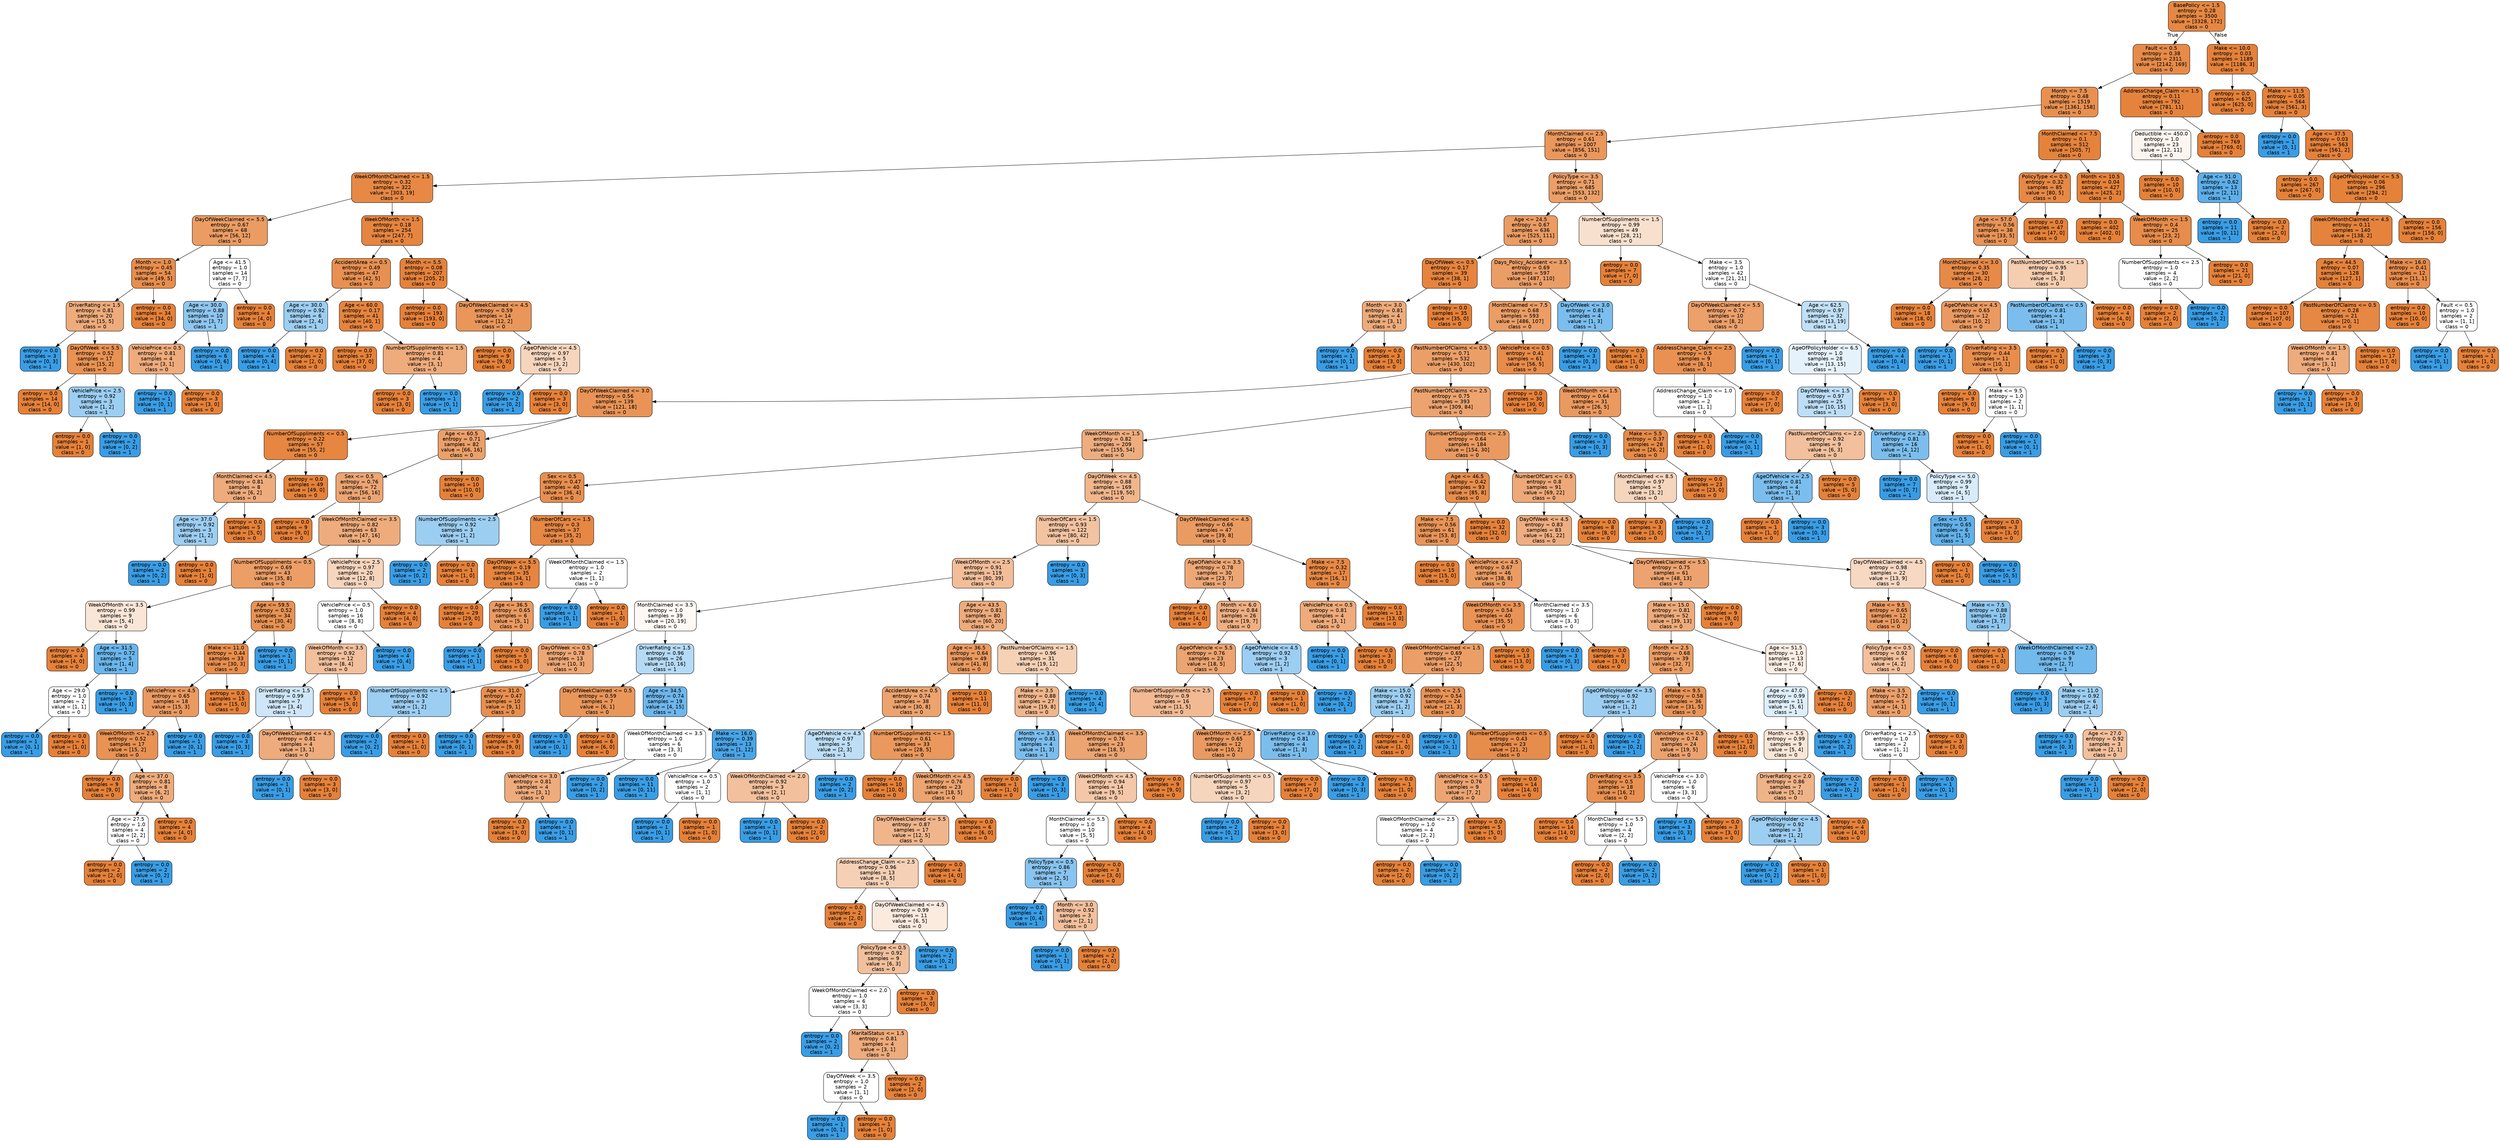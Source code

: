 digraph Tree {
node [shape=box, style="filled, rounded", color="black", fontname=helvetica] ;
edge [fontname=helvetica] ;
0 [label="BasePolicy <= 1.5\nentropy = 0.28\nsamples = 3500\nvalue = [3328, 172]\nclass = 0", fillcolor="#e68843"] ;
1 [label="Fault <= 0.5\nentropy = 0.38\nsamples = 2311\nvalue = [2142, 169]\nclass = 0", fillcolor="#e78b49"] ;
0 -> 1 [labeldistance=2.5, labelangle=45, headlabel="True"] ;
2 [label="Month <= 7.5\nentropy = 0.48\nsamples = 1519\nvalue = [1361, 158]\nclass = 0", fillcolor="#e89050"] ;
1 -> 2 ;
3 [label="MonthClaimed <= 2.5\nentropy = 0.61\nsamples = 1007\nvalue = [856, 151]\nclass = 0", fillcolor="#ea975c"] ;
2 -> 3 ;
4 [label="WeekOfMonthClaimed <= 1.5\nentropy = 0.32\nsamples = 322\nvalue = [303, 19]\nclass = 0", fillcolor="#e78945"] ;
3 -> 4 ;
5 [label="DayOfWeekClaimed <= 5.5\nentropy = 0.67\nsamples = 68\nvalue = [56, 12]\nclass = 0", fillcolor="#eb9c63"] ;
4 -> 5 ;
6 [label="Month <= 1.0\nentropy = 0.45\nsamples = 54\nvalue = [49, 5]\nclass = 0", fillcolor="#e88e4d"] ;
5 -> 6 ;
7 [label="DriverRating <= 1.5\nentropy = 0.81\nsamples = 20\nvalue = [15, 5]\nclass = 0", fillcolor="#eeab7b"] ;
6 -> 7 ;
8 [label="entropy = 0.0\nsamples = 3\nvalue = [0, 3]\nclass = 1", fillcolor="#399de5"] ;
7 -> 8 ;
9 [label="DayOfWeek <= 5.5\nentropy = 0.52\nsamples = 17\nvalue = [15, 2]\nclass = 0", fillcolor="#e89253"] ;
7 -> 9 ;
10 [label="entropy = 0.0\nsamples = 14\nvalue = [14, 0]\nclass = 0", fillcolor="#e58139"] ;
9 -> 10 ;
11 [label="VehiclePrice <= 2.5\nentropy = 0.92\nsamples = 3\nvalue = [1, 2]\nclass = 1", fillcolor="#9ccef2"] ;
9 -> 11 ;
12 [label="entropy = 0.0\nsamples = 1\nvalue = [1, 0]\nclass = 0", fillcolor="#e58139"] ;
11 -> 12 ;
13 [label="entropy = 0.0\nsamples = 2\nvalue = [0, 2]\nclass = 1", fillcolor="#399de5"] ;
11 -> 13 ;
14 [label="entropy = 0.0\nsamples = 34\nvalue = [34, 0]\nclass = 0", fillcolor="#e58139"] ;
6 -> 14 ;
15 [label="Age <= 41.5\nentropy = 1.0\nsamples = 14\nvalue = [7, 7]\nclass = 0", fillcolor="#ffffff"] ;
5 -> 15 ;
16 [label="Age <= 30.0\nentropy = 0.88\nsamples = 10\nvalue = [3, 7]\nclass = 1", fillcolor="#8ec7f0"] ;
15 -> 16 ;
17 [label="VehiclePrice <= 0.5\nentropy = 0.81\nsamples = 4\nvalue = [3, 1]\nclass = 0", fillcolor="#eeab7b"] ;
16 -> 17 ;
18 [label="entropy = 0.0\nsamples = 1\nvalue = [0, 1]\nclass = 1", fillcolor="#399de5"] ;
17 -> 18 ;
19 [label="entropy = 0.0\nsamples = 3\nvalue = [3, 0]\nclass = 0", fillcolor="#e58139"] ;
17 -> 19 ;
20 [label="entropy = 0.0\nsamples = 6\nvalue = [0, 6]\nclass = 1", fillcolor="#399de5"] ;
16 -> 20 ;
21 [label="entropy = 0.0\nsamples = 4\nvalue = [4, 0]\nclass = 0", fillcolor="#e58139"] ;
15 -> 21 ;
22 [label="WeekOfMonth <= 1.5\nentropy = 0.18\nsamples = 254\nvalue = [247, 7]\nclass = 0", fillcolor="#e6853f"] ;
4 -> 22 ;
23 [label="AccidentArea <= 0.5\nentropy = 0.49\nsamples = 47\nvalue = [42, 5]\nclass = 0", fillcolor="#e89051"] ;
22 -> 23 ;
24 [label="Age <= 30.0\nentropy = 0.92\nsamples = 6\nvalue = [2, 4]\nclass = 1", fillcolor="#9ccef2"] ;
23 -> 24 ;
25 [label="entropy = 0.0\nsamples = 4\nvalue = [0, 4]\nclass = 1", fillcolor="#399de5"] ;
24 -> 25 ;
26 [label="entropy = 0.0\nsamples = 2\nvalue = [2, 0]\nclass = 0", fillcolor="#e58139"] ;
24 -> 26 ;
27 [label="Age <= 60.0\nentropy = 0.17\nsamples = 41\nvalue = [40, 1]\nclass = 0", fillcolor="#e6843e"] ;
23 -> 27 ;
28 [label="entropy = 0.0\nsamples = 37\nvalue = [37, 0]\nclass = 0", fillcolor="#e58139"] ;
27 -> 28 ;
29 [label="NumberOfSuppliments <= 1.5\nentropy = 0.81\nsamples = 4\nvalue = [3, 1]\nclass = 0", fillcolor="#eeab7b"] ;
27 -> 29 ;
30 [label="entropy = 0.0\nsamples = 3\nvalue = [3, 0]\nclass = 0", fillcolor="#e58139"] ;
29 -> 30 ;
31 [label="entropy = 0.0\nsamples = 1\nvalue = [0, 1]\nclass = 1", fillcolor="#399de5"] ;
29 -> 31 ;
32 [label="Month <= 5.5\nentropy = 0.08\nsamples = 207\nvalue = [205, 2]\nclass = 0", fillcolor="#e5823b"] ;
22 -> 32 ;
33 [label="entropy = 0.0\nsamples = 193\nvalue = [193, 0]\nclass = 0", fillcolor="#e58139"] ;
32 -> 33 ;
34 [label="DayOfWeekClaimed <= 4.5\nentropy = 0.59\nsamples = 14\nvalue = [12, 2]\nclass = 0", fillcolor="#e9965a"] ;
32 -> 34 ;
35 [label="entropy = 0.0\nsamples = 9\nvalue = [9, 0]\nclass = 0", fillcolor="#e58139"] ;
34 -> 35 ;
36 [label="AgeOfVehicle <= 4.5\nentropy = 0.97\nsamples = 5\nvalue = [3, 2]\nclass = 0", fillcolor="#f6d5bd"] ;
34 -> 36 ;
37 [label="entropy = 0.0\nsamples = 2\nvalue = [0, 2]\nclass = 1", fillcolor="#399de5"] ;
36 -> 37 ;
38 [label="entropy = 0.0\nsamples = 3\nvalue = [3, 0]\nclass = 0", fillcolor="#e58139"] ;
36 -> 38 ;
39 [label="PolicyType <= 3.5\nentropy = 0.71\nsamples = 685\nvalue = [553, 132]\nclass = 0", fillcolor="#eb9f68"] ;
3 -> 39 ;
40 [label="Age <= 24.5\nentropy = 0.67\nsamples = 636\nvalue = [525, 111]\nclass = 0", fillcolor="#ea9c63"] ;
39 -> 40 ;
41 [label="DayOfWeek <= 0.5\nentropy = 0.17\nsamples = 39\nvalue = [38, 1]\nclass = 0", fillcolor="#e6843e"] ;
40 -> 41 ;
42 [label="Month <= 3.0\nentropy = 0.81\nsamples = 4\nvalue = [3, 1]\nclass = 0", fillcolor="#eeab7b"] ;
41 -> 42 ;
43 [label="entropy = 0.0\nsamples = 1\nvalue = [0, 1]\nclass = 1", fillcolor="#399de5"] ;
42 -> 43 ;
44 [label="entropy = 0.0\nsamples = 3\nvalue = [3, 0]\nclass = 0", fillcolor="#e58139"] ;
42 -> 44 ;
45 [label="entropy = 0.0\nsamples = 35\nvalue = [35, 0]\nclass = 0", fillcolor="#e58139"] ;
41 -> 45 ;
46 [label="Days_Policy_Accident <= 3.5\nentropy = 0.69\nsamples = 597\nvalue = [487, 110]\nclass = 0", fillcolor="#eb9d66"] ;
40 -> 46 ;
47 [label="MonthClaimed <= 7.5\nentropy = 0.68\nsamples = 593\nvalue = [486, 107]\nclass = 0", fillcolor="#eb9d65"] ;
46 -> 47 ;
48 [label="PastNumberOfClaims <= 0.5\nentropy = 0.71\nsamples = 532\nvalue = [430, 102]\nclass = 0", fillcolor="#eb9f68"] ;
47 -> 48 ;
49 [label="DayOfWeekClaimed <= 3.0\nentropy = 0.56\nsamples = 139\nvalue = [121, 18]\nclass = 0", fillcolor="#e99456"] ;
48 -> 49 ;
50 [label="NumberOfSuppliments <= 0.5\nentropy = 0.22\nsamples = 57\nvalue = [55, 2]\nclass = 0", fillcolor="#e68640"] ;
49 -> 50 ;
51 [label="MonthClaimed <= 4.5\nentropy = 0.81\nsamples = 8\nvalue = [6, 2]\nclass = 0", fillcolor="#eeab7b"] ;
50 -> 51 ;
52 [label="Age <= 37.0\nentropy = 0.92\nsamples = 3\nvalue = [1, 2]\nclass = 1", fillcolor="#9ccef2"] ;
51 -> 52 ;
53 [label="entropy = 0.0\nsamples = 2\nvalue = [0, 2]\nclass = 1", fillcolor="#399de5"] ;
52 -> 53 ;
54 [label="entropy = 0.0\nsamples = 1\nvalue = [1, 0]\nclass = 0", fillcolor="#e58139"] ;
52 -> 54 ;
55 [label="entropy = 0.0\nsamples = 5\nvalue = [5, 0]\nclass = 0", fillcolor="#e58139"] ;
51 -> 55 ;
56 [label="entropy = 0.0\nsamples = 49\nvalue = [49, 0]\nclass = 0", fillcolor="#e58139"] ;
50 -> 56 ;
57 [label="Age <= 60.5\nentropy = 0.71\nsamples = 82\nvalue = [66, 16]\nclass = 0", fillcolor="#eba069"] ;
49 -> 57 ;
58 [label="Sex <= 0.5\nentropy = 0.76\nsamples = 72\nvalue = [56, 16]\nclass = 0", fillcolor="#eca572"] ;
57 -> 58 ;
59 [label="entropy = 0.0\nsamples = 9\nvalue = [9, 0]\nclass = 0", fillcolor="#e58139"] ;
58 -> 59 ;
60 [label="WeekOfMonthClaimed <= 3.5\nentropy = 0.82\nsamples = 63\nvalue = [47, 16]\nclass = 0", fillcolor="#eeac7c"] ;
58 -> 60 ;
61 [label="NumberOfSuppliments <= 0.5\nentropy = 0.69\nsamples = 43\nvalue = [35, 8]\nclass = 0", fillcolor="#eb9e66"] ;
60 -> 61 ;
62 [label="WeekOfMonth <= 3.5\nentropy = 0.99\nsamples = 9\nvalue = [5, 4]\nclass = 0", fillcolor="#fae6d7"] ;
61 -> 62 ;
63 [label="entropy = 0.0\nsamples = 4\nvalue = [4, 0]\nclass = 0", fillcolor="#e58139"] ;
62 -> 63 ;
64 [label="Age <= 31.5\nentropy = 0.72\nsamples = 5\nvalue = [1, 4]\nclass = 1", fillcolor="#6ab6ec"] ;
62 -> 64 ;
65 [label="Age <= 29.0\nentropy = 1.0\nsamples = 2\nvalue = [1, 1]\nclass = 0", fillcolor="#ffffff"] ;
64 -> 65 ;
66 [label="entropy = 0.0\nsamples = 1\nvalue = [0, 1]\nclass = 1", fillcolor="#399de5"] ;
65 -> 66 ;
67 [label="entropy = 0.0\nsamples = 1\nvalue = [1, 0]\nclass = 0", fillcolor="#e58139"] ;
65 -> 67 ;
68 [label="entropy = 0.0\nsamples = 3\nvalue = [0, 3]\nclass = 1", fillcolor="#399de5"] ;
64 -> 68 ;
69 [label="Age <= 59.5\nentropy = 0.52\nsamples = 34\nvalue = [30, 4]\nclass = 0", fillcolor="#e89253"] ;
61 -> 69 ;
70 [label="Make <= 11.0\nentropy = 0.44\nsamples = 33\nvalue = [30, 3]\nclass = 0", fillcolor="#e88e4d"] ;
69 -> 70 ;
71 [label="VehiclePrice <= 4.5\nentropy = 0.65\nsamples = 18\nvalue = [15, 3]\nclass = 0", fillcolor="#ea9a61"] ;
70 -> 71 ;
72 [label="WeekOfMonth <= 2.5\nentropy = 0.52\nsamples = 17\nvalue = [15, 2]\nclass = 0", fillcolor="#e89253"] ;
71 -> 72 ;
73 [label="entropy = 0.0\nsamples = 9\nvalue = [9, 0]\nclass = 0", fillcolor="#e58139"] ;
72 -> 73 ;
74 [label="Age <= 37.0\nentropy = 0.81\nsamples = 8\nvalue = [6, 2]\nclass = 0", fillcolor="#eeab7b"] ;
72 -> 74 ;
75 [label="Age <= 27.5\nentropy = 1.0\nsamples = 4\nvalue = [2, 2]\nclass = 0", fillcolor="#ffffff"] ;
74 -> 75 ;
76 [label="entropy = 0.0\nsamples = 2\nvalue = [2, 0]\nclass = 0", fillcolor="#e58139"] ;
75 -> 76 ;
77 [label="entropy = 0.0\nsamples = 2\nvalue = [0, 2]\nclass = 1", fillcolor="#399de5"] ;
75 -> 77 ;
78 [label="entropy = 0.0\nsamples = 4\nvalue = [4, 0]\nclass = 0", fillcolor="#e58139"] ;
74 -> 78 ;
79 [label="entropy = 0.0\nsamples = 1\nvalue = [0, 1]\nclass = 1", fillcolor="#399de5"] ;
71 -> 79 ;
80 [label="entropy = 0.0\nsamples = 15\nvalue = [15, 0]\nclass = 0", fillcolor="#e58139"] ;
70 -> 80 ;
81 [label="entropy = 0.0\nsamples = 1\nvalue = [0, 1]\nclass = 1", fillcolor="#399de5"] ;
69 -> 81 ;
82 [label="VehiclePrice <= 2.5\nentropy = 0.97\nsamples = 20\nvalue = [12, 8]\nclass = 0", fillcolor="#f6d5bd"] ;
60 -> 82 ;
83 [label="VehiclePrice <= 0.5\nentropy = 1.0\nsamples = 16\nvalue = [8, 8]\nclass = 0", fillcolor="#ffffff"] ;
82 -> 83 ;
84 [label="WeekOfMonth <= 3.5\nentropy = 0.92\nsamples = 12\nvalue = [8, 4]\nclass = 0", fillcolor="#f2c09c"] ;
83 -> 84 ;
85 [label="DriverRating <= 1.5\nentropy = 0.99\nsamples = 7\nvalue = [3, 4]\nclass = 1", fillcolor="#cee6f8"] ;
84 -> 85 ;
86 [label="entropy = 0.0\nsamples = 3\nvalue = [0, 3]\nclass = 1", fillcolor="#399de5"] ;
85 -> 86 ;
87 [label="DayOfWeekClaimed <= 4.5\nentropy = 0.81\nsamples = 4\nvalue = [3, 1]\nclass = 0", fillcolor="#eeab7b"] ;
85 -> 87 ;
88 [label="entropy = 0.0\nsamples = 1\nvalue = [0, 1]\nclass = 1", fillcolor="#399de5"] ;
87 -> 88 ;
89 [label="entropy = 0.0\nsamples = 3\nvalue = [3, 0]\nclass = 0", fillcolor="#e58139"] ;
87 -> 89 ;
90 [label="entropy = 0.0\nsamples = 5\nvalue = [5, 0]\nclass = 0", fillcolor="#e58139"] ;
84 -> 90 ;
91 [label="entropy = 0.0\nsamples = 4\nvalue = [0, 4]\nclass = 1", fillcolor="#399de5"] ;
83 -> 91 ;
92 [label="entropy = 0.0\nsamples = 4\nvalue = [4, 0]\nclass = 0", fillcolor="#e58139"] ;
82 -> 92 ;
93 [label="entropy = 0.0\nsamples = 10\nvalue = [10, 0]\nclass = 0", fillcolor="#e58139"] ;
57 -> 93 ;
94 [label="PastNumberOfClaims <= 2.5\nentropy = 0.75\nsamples = 393\nvalue = [309, 84]\nclass = 0", fillcolor="#eca36f"] ;
48 -> 94 ;
95 [label="WeekOfMonth <= 1.5\nentropy = 0.82\nsamples = 209\nvalue = [155, 54]\nclass = 0", fillcolor="#eead7e"] ;
94 -> 95 ;
96 [label="Sex <= 0.5\nentropy = 0.47\nsamples = 40\nvalue = [36, 4]\nclass = 0", fillcolor="#e88f4f"] ;
95 -> 96 ;
97 [label="NumberOfSuppliments <= 2.5\nentropy = 0.92\nsamples = 3\nvalue = [1, 2]\nclass = 1", fillcolor="#9ccef2"] ;
96 -> 97 ;
98 [label="entropy = 0.0\nsamples = 2\nvalue = [0, 2]\nclass = 1", fillcolor="#399de5"] ;
97 -> 98 ;
99 [label="entropy = 0.0\nsamples = 1\nvalue = [1, 0]\nclass = 0", fillcolor="#e58139"] ;
97 -> 99 ;
100 [label="NumberOfCars <= 1.5\nentropy = 0.3\nsamples = 37\nvalue = [35, 2]\nclass = 0", fillcolor="#e68844"] ;
96 -> 100 ;
101 [label="DayOfWeek <= 5.5\nentropy = 0.19\nsamples = 35\nvalue = [34, 1]\nclass = 0", fillcolor="#e6853f"] ;
100 -> 101 ;
102 [label="entropy = 0.0\nsamples = 29\nvalue = [29, 0]\nclass = 0", fillcolor="#e58139"] ;
101 -> 102 ;
103 [label="Age <= 36.5\nentropy = 0.65\nsamples = 6\nvalue = [5, 1]\nclass = 0", fillcolor="#ea9a61"] ;
101 -> 103 ;
104 [label="entropy = 0.0\nsamples = 1\nvalue = [0, 1]\nclass = 1", fillcolor="#399de5"] ;
103 -> 104 ;
105 [label="entropy = 0.0\nsamples = 5\nvalue = [5, 0]\nclass = 0", fillcolor="#e58139"] ;
103 -> 105 ;
106 [label="WeekOfMonthClaimed <= 1.5\nentropy = 1.0\nsamples = 2\nvalue = [1, 1]\nclass = 0", fillcolor="#ffffff"] ;
100 -> 106 ;
107 [label="entropy = 0.0\nsamples = 1\nvalue = [0, 1]\nclass = 1", fillcolor="#399de5"] ;
106 -> 107 ;
108 [label="entropy = 0.0\nsamples = 1\nvalue = [1, 0]\nclass = 0", fillcolor="#e58139"] ;
106 -> 108 ;
109 [label="DayOfWeek <= 4.5\nentropy = 0.88\nsamples = 169\nvalue = [119, 50]\nclass = 0", fillcolor="#f0b68c"] ;
95 -> 109 ;
110 [label="NumberOfCars <= 1.5\nentropy = 0.93\nsamples = 122\nvalue = [80, 42]\nclass = 0", fillcolor="#f3c3a1"] ;
109 -> 110 ;
111 [label="WeekOfMonth <= 2.5\nentropy = 0.91\nsamples = 119\nvalue = [80, 39]\nclass = 0", fillcolor="#f2be9a"] ;
110 -> 111 ;
112 [label="MonthClaimed <= 3.5\nentropy = 1.0\nsamples = 39\nvalue = [20, 19]\nclass = 0", fillcolor="#fef9f5"] ;
111 -> 112 ;
113 [label="DayOfWeek <= 0.5\nentropy = 0.78\nsamples = 13\nvalue = [10, 3]\nclass = 0", fillcolor="#eda774"] ;
112 -> 113 ;
114 [label="NumberOfSuppliments <= 1.5\nentropy = 0.92\nsamples = 3\nvalue = [1, 2]\nclass = 1", fillcolor="#9ccef2"] ;
113 -> 114 ;
115 [label="entropy = 0.0\nsamples = 2\nvalue = [0, 2]\nclass = 1", fillcolor="#399de5"] ;
114 -> 115 ;
116 [label="entropy = 0.0\nsamples = 1\nvalue = [1, 0]\nclass = 0", fillcolor="#e58139"] ;
114 -> 116 ;
117 [label="Age <= 31.0\nentropy = 0.47\nsamples = 10\nvalue = [9, 1]\nclass = 0", fillcolor="#e88f4f"] ;
113 -> 117 ;
118 [label="entropy = 0.0\nsamples = 1\nvalue = [0, 1]\nclass = 1", fillcolor="#399de5"] ;
117 -> 118 ;
119 [label="entropy = 0.0\nsamples = 9\nvalue = [9, 0]\nclass = 0", fillcolor="#e58139"] ;
117 -> 119 ;
120 [label="DriverRating <= 1.5\nentropy = 0.96\nsamples = 26\nvalue = [10, 16]\nclass = 1", fillcolor="#b5daf5"] ;
112 -> 120 ;
121 [label="DayOfWeekClaimed <= 0.5\nentropy = 0.59\nsamples = 7\nvalue = [6, 1]\nclass = 0", fillcolor="#e9965a"] ;
120 -> 121 ;
122 [label="entropy = 0.0\nsamples = 1\nvalue = [0, 1]\nclass = 1", fillcolor="#399de5"] ;
121 -> 122 ;
123 [label="entropy = 0.0\nsamples = 6\nvalue = [6, 0]\nclass = 0", fillcolor="#e58139"] ;
121 -> 123 ;
124 [label="Age <= 34.5\nentropy = 0.74\nsamples = 19\nvalue = [4, 15]\nclass = 1", fillcolor="#6eb7ec"] ;
120 -> 124 ;
125 [label="WeekOfMonthClaimed <= 3.5\nentropy = 1.0\nsamples = 6\nvalue = [3, 3]\nclass = 0", fillcolor="#ffffff"] ;
124 -> 125 ;
126 [label="VehiclePrice <= 3.0\nentropy = 0.81\nsamples = 4\nvalue = [3, 1]\nclass = 0", fillcolor="#eeab7b"] ;
125 -> 126 ;
127 [label="entropy = 0.0\nsamples = 3\nvalue = [3, 0]\nclass = 0", fillcolor="#e58139"] ;
126 -> 127 ;
128 [label="entropy = 0.0\nsamples = 1\nvalue = [0, 1]\nclass = 1", fillcolor="#399de5"] ;
126 -> 128 ;
129 [label="entropy = 0.0\nsamples = 2\nvalue = [0, 2]\nclass = 1", fillcolor="#399de5"] ;
125 -> 129 ;
130 [label="Make <= 16.0\nentropy = 0.39\nsamples = 13\nvalue = [1, 12]\nclass = 1", fillcolor="#49a5e7"] ;
124 -> 130 ;
131 [label="entropy = 0.0\nsamples = 11\nvalue = [0, 11]\nclass = 1", fillcolor="#399de5"] ;
130 -> 131 ;
132 [label="VehiclePrice <= 0.5\nentropy = 1.0\nsamples = 2\nvalue = [1, 1]\nclass = 0", fillcolor="#ffffff"] ;
130 -> 132 ;
133 [label="entropy = 0.0\nsamples = 1\nvalue = [0, 1]\nclass = 1", fillcolor="#399de5"] ;
132 -> 133 ;
134 [label="entropy = 0.0\nsamples = 1\nvalue = [1, 0]\nclass = 0", fillcolor="#e58139"] ;
132 -> 134 ;
135 [label="Age <= 43.5\nentropy = 0.81\nsamples = 80\nvalue = [60, 20]\nclass = 0", fillcolor="#eeab7b"] ;
111 -> 135 ;
136 [label="Age <= 36.5\nentropy = 0.64\nsamples = 49\nvalue = [41, 8]\nclass = 0", fillcolor="#ea9a60"] ;
135 -> 136 ;
137 [label="AccidentArea <= 0.5\nentropy = 0.74\nsamples = 38\nvalue = [30, 8]\nclass = 0", fillcolor="#eca36e"] ;
136 -> 137 ;
138 [label="AgeOfVehicle <= 4.5\nentropy = 0.97\nsamples = 5\nvalue = [2, 3]\nclass = 1", fillcolor="#bddef6"] ;
137 -> 138 ;
139 [label="WeekOfMonthClaimed <= 2.0\nentropy = 0.92\nsamples = 3\nvalue = [2, 1]\nclass = 0", fillcolor="#f2c09c"] ;
138 -> 139 ;
140 [label="entropy = 0.0\nsamples = 1\nvalue = [0, 1]\nclass = 1", fillcolor="#399de5"] ;
139 -> 140 ;
141 [label="entropy = 0.0\nsamples = 2\nvalue = [2, 0]\nclass = 0", fillcolor="#e58139"] ;
139 -> 141 ;
142 [label="entropy = 0.0\nsamples = 2\nvalue = [0, 2]\nclass = 1", fillcolor="#399de5"] ;
138 -> 142 ;
143 [label="NumberOfSuppliments <= 1.5\nentropy = 0.61\nsamples = 33\nvalue = [28, 5]\nclass = 0", fillcolor="#ea985c"] ;
137 -> 143 ;
144 [label="entropy = 0.0\nsamples = 10\nvalue = [10, 0]\nclass = 0", fillcolor="#e58139"] ;
143 -> 144 ;
145 [label="WeekOfMonth <= 4.5\nentropy = 0.76\nsamples = 23\nvalue = [18, 5]\nclass = 0", fillcolor="#eca470"] ;
143 -> 145 ;
146 [label="DayOfWeekClaimed <= 5.5\nentropy = 0.87\nsamples = 17\nvalue = [12, 5]\nclass = 0", fillcolor="#f0b58b"] ;
145 -> 146 ;
147 [label="AddressChange_Claim <= 2.5\nentropy = 0.96\nsamples = 13\nvalue = [8, 5]\nclass = 0", fillcolor="#f5d0b5"] ;
146 -> 147 ;
148 [label="entropy = 0.0\nsamples = 2\nvalue = [2, 0]\nclass = 0", fillcolor="#e58139"] ;
147 -> 148 ;
149 [label="DayOfWeekClaimed <= 4.5\nentropy = 0.99\nsamples = 11\nvalue = [6, 5]\nclass = 0", fillcolor="#fbeade"] ;
147 -> 149 ;
150 [label="PolicyType <= 0.5\nentropy = 0.92\nsamples = 9\nvalue = [6, 3]\nclass = 0", fillcolor="#f2c09c"] ;
149 -> 150 ;
151 [label="WeekOfMonthClaimed <= 2.0\nentropy = 1.0\nsamples = 6\nvalue = [3, 3]\nclass = 0", fillcolor="#ffffff"] ;
150 -> 151 ;
152 [label="entropy = 0.0\nsamples = 2\nvalue = [0, 2]\nclass = 1", fillcolor="#399de5"] ;
151 -> 152 ;
153 [label="MaritalStatus <= 1.5\nentropy = 0.81\nsamples = 4\nvalue = [3, 1]\nclass = 0", fillcolor="#eeab7b"] ;
151 -> 153 ;
154 [label="DayOfWeek <= 3.5\nentropy = 1.0\nsamples = 2\nvalue = [1, 1]\nclass = 0", fillcolor="#ffffff"] ;
153 -> 154 ;
155 [label="entropy = 0.0\nsamples = 1\nvalue = [0, 1]\nclass = 1", fillcolor="#399de5"] ;
154 -> 155 ;
156 [label="entropy = 0.0\nsamples = 1\nvalue = [1, 0]\nclass = 0", fillcolor="#e58139"] ;
154 -> 156 ;
157 [label="entropy = 0.0\nsamples = 2\nvalue = [2, 0]\nclass = 0", fillcolor="#e58139"] ;
153 -> 157 ;
158 [label="entropy = 0.0\nsamples = 3\nvalue = [3, 0]\nclass = 0", fillcolor="#e58139"] ;
150 -> 158 ;
159 [label="entropy = 0.0\nsamples = 2\nvalue = [0, 2]\nclass = 1", fillcolor="#399de5"] ;
149 -> 159 ;
160 [label="entropy = 0.0\nsamples = 4\nvalue = [4, 0]\nclass = 0", fillcolor="#e58139"] ;
146 -> 160 ;
161 [label="entropy = 0.0\nsamples = 6\nvalue = [6, 0]\nclass = 0", fillcolor="#e58139"] ;
145 -> 161 ;
162 [label="entropy = 0.0\nsamples = 11\nvalue = [11, 0]\nclass = 0", fillcolor="#e58139"] ;
136 -> 162 ;
163 [label="PastNumberOfClaims <= 1.5\nentropy = 0.96\nsamples = 31\nvalue = [19, 12]\nclass = 0", fillcolor="#f5d1b6"] ;
135 -> 163 ;
164 [label="Make <= 3.5\nentropy = 0.88\nsamples = 27\nvalue = [19, 8]\nclass = 0", fillcolor="#f0b68c"] ;
163 -> 164 ;
165 [label="Month <= 3.5\nentropy = 0.81\nsamples = 4\nvalue = [1, 3]\nclass = 1", fillcolor="#7bbeee"] ;
164 -> 165 ;
166 [label="entropy = 0.0\nsamples = 1\nvalue = [1, 0]\nclass = 0", fillcolor="#e58139"] ;
165 -> 166 ;
167 [label="entropy = 0.0\nsamples = 3\nvalue = [0, 3]\nclass = 1", fillcolor="#399de5"] ;
165 -> 167 ;
168 [label="WeekOfMonthClaimed <= 3.5\nentropy = 0.76\nsamples = 23\nvalue = [18, 5]\nclass = 0", fillcolor="#eca470"] ;
164 -> 168 ;
169 [label="WeekOfMonth <= 4.5\nentropy = 0.94\nsamples = 14\nvalue = [9, 5]\nclass = 0", fillcolor="#f3c7a7"] ;
168 -> 169 ;
170 [label="MonthClaimed <= 5.5\nentropy = 1.0\nsamples = 10\nvalue = [5, 5]\nclass = 0", fillcolor="#ffffff"] ;
169 -> 170 ;
171 [label="PolicyType <= 0.5\nentropy = 0.86\nsamples = 7\nvalue = [2, 5]\nclass = 1", fillcolor="#88c4ef"] ;
170 -> 171 ;
172 [label="entropy = 0.0\nsamples = 4\nvalue = [0, 4]\nclass = 1", fillcolor="#399de5"] ;
171 -> 172 ;
173 [label="Month <= 3.0\nentropy = 0.92\nsamples = 3\nvalue = [2, 1]\nclass = 0", fillcolor="#f2c09c"] ;
171 -> 173 ;
174 [label="entropy = 0.0\nsamples = 1\nvalue = [0, 1]\nclass = 1", fillcolor="#399de5"] ;
173 -> 174 ;
175 [label="entropy = 0.0\nsamples = 2\nvalue = [2, 0]\nclass = 0", fillcolor="#e58139"] ;
173 -> 175 ;
176 [label="entropy = 0.0\nsamples = 3\nvalue = [3, 0]\nclass = 0", fillcolor="#e58139"] ;
170 -> 176 ;
177 [label="entropy = 0.0\nsamples = 4\nvalue = [4, 0]\nclass = 0", fillcolor="#e58139"] ;
169 -> 177 ;
178 [label="entropy = 0.0\nsamples = 9\nvalue = [9, 0]\nclass = 0", fillcolor="#e58139"] ;
168 -> 178 ;
179 [label="entropy = 0.0\nsamples = 4\nvalue = [0, 4]\nclass = 1", fillcolor="#399de5"] ;
163 -> 179 ;
180 [label="entropy = 0.0\nsamples = 3\nvalue = [0, 3]\nclass = 1", fillcolor="#399de5"] ;
110 -> 180 ;
181 [label="DayOfWeekClaimed <= 4.5\nentropy = 0.66\nsamples = 47\nvalue = [39, 8]\nclass = 0", fillcolor="#ea9b62"] ;
109 -> 181 ;
182 [label="AgeOfVehicle <= 3.5\nentropy = 0.78\nsamples = 30\nvalue = [23, 7]\nclass = 0", fillcolor="#eda775"] ;
181 -> 182 ;
183 [label="entropy = 0.0\nsamples = 4\nvalue = [4, 0]\nclass = 0", fillcolor="#e58139"] ;
182 -> 183 ;
184 [label="Month <= 6.0\nentropy = 0.84\nsamples = 26\nvalue = [19, 7]\nclass = 0", fillcolor="#efaf82"] ;
182 -> 184 ;
185 [label="AgeOfVehicle <= 5.5\nentropy = 0.76\nsamples = 23\nvalue = [18, 5]\nclass = 0", fillcolor="#eca470"] ;
184 -> 185 ;
186 [label="NumberOfSuppliments <= 2.5\nentropy = 0.9\nsamples = 16\nvalue = [11, 5]\nclass = 0", fillcolor="#f1ba93"] ;
185 -> 186 ;
187 [label="WeekOfMonth <= 2.5\nentropy = 0.65\nsamples = 12\nvalue = [10, 2]\nclass = 0", fillcolor="#ea9a61"] ;
186 -> 187 ;
188 [label="NumberOfSuppliments <= 0.5\nentropy = 0.97\nsamples = 5\nvalue = [3, 2]\nclass = 0", fillcolor="#f6d5bd"] ;
187 -> 188 ;
189 [label="entropy = 0.0\nsamples = 2\nvalue = [0, 2]\nclass = 1", fillcolor="#399de5"] ;
188 -> 189 ;
190 [label="entropy = 0.0\nsamples = 3\nvalue = [3, 0]\nclass = 0", fillcolor="#e58139"] ;
188 -> 190 ;
191 [label="entropy = 0.0\nsamples = 7\nvalue = [7, 0]\nclass = 0", fillcolor="#e58139"] ;
187 -> 191 ;
192 [label="DriverRating <= 3.0\nentropy = 0.81\nsamples = 4\nvalue = [1, 3]\nclass = 1", fillcolor="#7bbeee"] ;
186 -> 192 ;
193 [label="entropy = 0.0\nsamples = 3\nvalue = [0, 3]\nclass = 1", fillcolor="#399de5"] ;
192 -> 193 ;
194 [label="entropy = 0.0\nsamples = 1\nvalue = [1, 0]\nclass = 0", fillcolor="#e58139"] ;
192 -> 194 ;
195 [label="entropy = 0.0\nsamples = 7\nvalue = [7, 0]\nclass = 0", fillcolor="#e58139"] ;
185 -> 195 ;
196 [label="AgeOfVehicle <= 4.5\nentropy = 0.92\nsamples = 3\nvalue = [1, 2]\nclass = 1", fillcolor="#9ccef2"] ;
184 -> 196 ;
197 [label="entropy = 0.0\nsamples = 1\nvalue = [1, 0]\nclass = 0", fillcolor="#e58139"] ;
196 -> 197 ;
198 [label="entropy = 0.0\nsamples = 2\nvalue = [0, 2]\nclass = 1", fillcolor="#399de5"] ;
196 -> 198 ;
199 [label="Make <= 7.5\nentropy = 0.32\nsamples = 17\nvalue = [16, 1]\nclass = 0", fillcolor="#e78945"] ;
181 -> 199 ;
200 [label="VehiclePrice <= 0.5\nentropy = 0.81\nsamples = 4\nvalue = [3, 1]\nclass = 0", fillcolor="#eeab7b"] ;
199 -> 200 ;
201 [label="entropy = 0.0\nsamples = 1\nvalue = [0, 1]\nclass = 1", fillcolor="#399de5"] ;
200 -> 201 ;
202 [label="entropy = 0.0\nsamples = 3\nvalue = [3, 0]\nclass = 0", fillcolor="#e58139"] ;
200 -> 202 ;
203 [label="entropy = 0.0\nsamples = 13\nvalue = [13, 0]\nclass = 0", fillcolor="#e58139"] ;
199 -> 203 ;
204 [label="NumberOfSuppliments <= 2.5\nentropy = 0.64\nsamples = 184\nvalue = [154, 30]\nclass = 0", fillcolor="#ea9a60"] ;
94 -> 204 ;
205 [label="Age <= 46.5\nentropy = 0.42\nsamples = 93\nvalue = [85, 8]\nclass = 0", fillcolor="#e78d4c"] ;
204 -> 205 ;
206 [label="Make <= 7.5\nentropy = 0.56\nsamples = 61\nvalue = [53, 8]\nclass = 0", fillcolor="#e99457"] ;
205 -> 206 ;
207 [label="entropy = 0.0\nsamples = 15\nvalue = [15, 0]\nclass = 0", fillcolor="#e58139"] ;
206 -> 207 ;
208 [label="VehiclePrice <= 4.5\nentropy = 0.67\nsamples = 46\nvalue = [38, 8]\nclass = 0", fillcolor="#ea9c63"] ;
206 -> 208 ;
209 [label="WeekOfMonth <= 3.5\nentropy = 0.54\nsamples = 40\nvalue = [35, 5]\nclass = 0", fillcolor="#e99355"] ;
208 -> 209 ;
210 [label="WeekOfMonthClaimed <= 1.5\nentropy = 0.69\nsamples = 27\nvalue = [22, 5]\nclass = 0", fillcolor="#eb9e66"] ;
209 -> 210 ;
211 [label="Make <= 15.0\nentropy = 0.92\nsamples = 3\nvalue = [1, 2]\nclass = 1", fillcolor="#9ccef2"] ;
210 -> 211 ;
212 [label="entropy = 0.0\nsamples = 2\nvalue = [0, 2]\nclass = 1", fillcolor="#399de5"] ;
211 -> 212 ;
213 [label="entropy = 0.0\nsamples = 1\nvalue = [1, 0]\nclass = 0", fillcolor="#e58139"] ;
211 -> 213 ;
214 [label="Month <= 2.5\nentropy = 0.54\nsamples = 24\nvalue = [21, 3]\nclass = 0", fillcolor="#e99355"] ;
210 -> 214 ;
215 [label="entropy = 0.0\nsamples = 1\nvalue = [0, 1]\nclass = 1", fillcolor="#399de5"] ;
214 -> 215 ;
216 [label="NumberOfSuppliments <= 0.5\nentropy = 0.43\nsamples = 23\nvalue = [21, 2]\nclass = 0", fillcolor="#e78d4c"] ;
214 -> 216 ;
217 [label="VehiclePrice <= 0.5\nentropy = 0.76\nsamples = 9\nvalue = [7, 2]\nclass = 0", fillcolor="#eca572"] ;
216 -> 217 ;
218 [label="WeekOfMonthClaimed <= 2.5\nentropy = 1.0\nsamples = 4\nvalue = [2, 2]\nclass = 0", fillcolor="#ffffff"] ;
217 -> 218 ;
219 [label="entropy = 0.0\nsamples = 2\nvalue = [2, 0]\nclass = 0", fillcolor="#e58139"] ;
218 -> 219 ;
220 [label="entropy = 0.0\nsamples = 2\nvalue = [0, 2]\nclass = 1", fillcolor="#399de5"] ;
218 -> 220 ;
221 [label="entropy = 0.0\nsamples = 5\nvalue = [5, 0]\nclass = 0", fillcolor="#e58139"] ;
217 -> 221 ;
222 [label="entropy = 0.0\nsamples = 14\nvalue = [14, 0]\nclass = 0", fillcolor="#e58139"] ;
216 -> 222 ;
223 [label="entropy = 0.0\nsamples = 13\nvalue = [13, 0]\nclass = 0", fillcolor="#e58139"] ;
209 -> 223 ;
224 [label="MonthClaimed <= 3.5\nentropy = 1.0\nsamples = 6\nvalue = [3, 3]\nclass = 0", fillcolor="#ffffff"] ;
208 -> 224 ;
225 [label="entropy = 0.0\nsamples = 3\nvalue = [0, 3]\nclass = 1", fillcolor="#399de5"] ;
224 -> 225 ;
226 [label="entropy = 0.0\nsamples = 3\nvalue = [3, 0]\nclass = 0", fillcolor="#e58139"] ;
224 -> 226 ;
227 [label="entropy = 0.0\nsamples = 32\nvalue = [32, 0]\nclass = 0", fillcolor="#e58139"] ;
205 -> 227 ;
228 [label="NumberOfCars <= 0.5\nentropy = 0.8\nsamples = 91\nvalue = [69, 22]\nclass = 0", fillcolor="#eda978"] ;
204 -> 228 ;
229 [label="DayOfWeek <= 4.5\nentropy = 0.83\nsamples = 83\nvalue = [61, 22]\nclass = 0", fillcolor="#eeae80"] ;
228 -> 229 ;
230 [label="DayOfWeekClaimed <= 5.5\nentropy = 0.75\nsamples = 61\nvalue = [48, 13]\nclass = 0", fillcolor="#eca36f"] ;
229 -> 230 ;
231 [label="Make <= 15.0\nentropy = 0.81\nsamples = 52\nvalue = [39, 13]\nclass = 0", fillcolor="#eeab7b"] ;
230 -> 231 ;
232 [label="Month <= 2.5\nentropy = 0.68\nsamples = 39\nvalue = [32, 7]\nclass = 0", fillcolor="#eb9d64"] ;
231 -> 232 ;
233 [label="AgeOfPolicyHolder <= 3.5\nentropy = 0.92\nsamples = 3\nvalue = [1, 2]\nclass = 1", fillcolor="#9ccef2"] ;
232 -> 233 ;
234 [label="entropy = 0.0\nsamples = 1\nvalue = [1, 0]\nclass = 0", fillcolor="#e58139"] ;
233 -> 234 ;
235 [label="entropy = 0.0\nsamples = 2\nvalue = [0, 2]\nclass = 1", fillcolor="#399de5"] ;
233 -> 235 ;
236 [label="Make <= 9.5\nentropy = 0.58\nsamples = 36\nvalue = [31, 5]\nclass = 0", fillcolor="#e99559"] ;
232 -> 236 ;
237 [label="VehiclePrice <= 0.5\nentropy = 0.74\nsamples = 24\nvalue = [19, 5]\nclass = 0", fillcolor="#eca26d"] ;
236 -> 237 ;
238 [label="DriverRating <= 3.5\nentropy = 0.5\nsamples = 18\nvalue = [16, 2]\nclass = 0", fillcolor="#e89152"] ;
237 -> 238 ;
239 [label="entropy = 0.0\nsamples = 14\nvalue = [14, 0]\nclass = 0", fillcolor="#e58139"] ;
238 -> 239 ;
240 [label="MonthClaimed <= 5.5\nentropy = 1.0\nsamples = 4\nvalue = [2, 2]\nclass = 0", fillcolor="#ffffff"] ;
238 -> 240 ;
241 [label="entropy = 0.0\nsamples = 2\nvalue = [2, 0]\nclass = 0", fillcolor="#e58139"] ;
240 -> 241 ;
242 [label="entropy = 0.0\nsamples = 2\nvalue = [0, 2]\nclass = 1", fillcolor="#399de5"] ;
240 -> 242 ;
243 [label="VehiclePrice <= 3.0\nentropy = 1.0\nsamples = 6\nvalue = [3, 3]\nclass = 0", fillcolor="#ffffff"] ;
237 -> 243 ;
244 [label="entropy = 0.0\nsamples = 3\nvalue = [0, 3]\nclass = 1", fillcolor="#399de5"] ;
243 -> 244 ;
245 [label="entropy = 0.0\nsamples = 3\nvalue = [3, 0]\nclass = 0", fillcolor="#e58139"] ;
243 -> 245 ;
246 [label="entropy = 0.0\nsamples = 12\nvalue = [12, 0]\nclass = 0", fillcolor="#e58139"] ;
236 -> 246 ;
247 [label="Age <= 51.5\nentropy = 1.0\nsamples = 13\nvalue = [7, 6]\nclass = 0", fillcolor="#fbede3"] ;
231 -> 247 ;
248 [label="Age <= 47.0\nentropy = 0.99\nsamples = 11\nvalue = [5, 6]\nclass = 1", fillcolor="#deeffb"] ;
247 -> 248 ;
249 [label="Month <= 5.5\nentropy = 0.99\nsamples = 9\nvalue = [5, 4]\nclass = 0", fillcolor="#fae6d7"] ;
248 -> 249 ;
250 [label="DriverRating <= 2.0\nentropy = 0.86\nsamples = 7\nvalue = [5, 2]\nclass = 0", fillcolor="#efb388"] ;
249 -> 250 ;
251 [label="AgeOfPolicyHolder <= 4.5\nentropy = 0.92\nsamples = 3\nvalue = [1, 2]\nclass = 1", fillcolor="#9ccef2"] ;
250 -> 251 ;
252 [label="entropy = 0.0\nsamples = 2\nvalue = [0, 2]\nclass = 1", fillcolor="#399de5"] ;
251 -> 252 ;
253 [label="entropy = 0.0\nsamples = 1\nvalue = [1, 0]\nclass = 0", fillcolor="#e58139"] ;
251 -> 253 ;
254 [label="entropy = 0.0\nsamples = 4\nvalue = [4, 0]\nclass = 0", fillcolor="#e58139"] ;
250 -> 254 ;
255 [label="entropy = 0.0\nsamples = 2\nvalue = [0, 2]\nclass = 1", fillcolor="#399de5"] ;
249 -> 255 ;
256 [label="entropy = 0.0\nsamples = 2\nvalue = [0, 2]\nclass = 1", fillcolor="#399de5"] ;
248 -> 256 ;
257 [label="entropy = 0.0\nsamples = 2\nvalue = [2, 0]\nclass = 0", fillcolor="#e58139"] ;
247 -> 257 ;
258 [label="entropy = 0.0\nsamples = 9\nvalue = [9, 0]\nclass = 0", fillcolor="#e58139"] ;
230 -> 258 ;
259 [label="DayOfWeekClaimed <= 4.5\nentropy = 0.98\nsamples = 22\nvalue = [13, 9]\nclass = 0", fillcolor="#f7d8c2"] ;
229 -> 259 ;
260 [label="Make <= 9.5\nentropy = 0.65\nsamples = 12\nvalue = [10, 2]\nclass = 0", fillcolor="#ea9a61"] ;
259 -> 260 ;
261 [label="PolicyType <= 0.5\nentropy = 0.92\nsamples = 6\nvalue = [4, 2]\nclass = 0", fillcolor="#f2c09c"] ;
260 -> 261 ;
262 [label="Make <= 3.5\nentropy = 0.72\nsamples = 5\nvalue = [4, 1]\nclass = 0", fillcolor="#eca06a"] ;
261 -> 262 ;
263 [label="DriverRating <= 2.5\nentropy = 1.0\nsamples = 2\nvalue = [1, 1]\nclass = 0", fillcolor="#ffffff"] ;
262 -> 263 ;
264 [label="entropy = 0.0\nsamples = 1\nvalue = [1, 0]\nclass = 0", fillcolor="#e58139"] ;
263 -> 264 ;
265 [label="entropy = 0.0\nsamples = 1\nvalue = [0, 1]\nclass = 1", fillcolor="#399de5"] ;
263 -> 265 ;
266 [label="entropy = 0.0\nsamples = 3\nvalue = [3, 0]\nclass = 0", fillcolor="#e58139"] ;
262 -> 266 ;
267 [label="entropy = 0.0\nsamples = 1\nvalue = [0, 1]\nclass = 1", fillcolor="#399de5"] ;
261 -> 267 ;
268 [label="entropy = 0.0\nsamples = 6\nvalue = [6, 0]\nclass = 0", fillcolor="#e58139"] ;
260 -> 268 ;
269 [label="Make <= 7.5\nentropy = 0.88\nsamples = 10\nvalue = [3, 7]\nclass = 1", fillcolor="#8ec7f0"] ;
259 -> 269 ;
270 [label="entropy = 0.0\nsamples = 1\nvalue = [1, 0]\nclass = 0", fillcolor="#e58139"] ;
269 -> 270 ;
271 [label="WeekOfMonthClaimed <= 2.5\nentropy = 0.76\nsamples = 9\nvalue = [2, 7]\nclass = 1", fillcolor="#72b9ec"] ;
269 -> 271 ;
272 [label="entropy = 0.0\nsamples = 3\nvalue = [0, 3]\nclass = 1", fillcolor="#399de5"] ;
271 -> 272 ;
273 [label="Make <= 11.0\nentropy = 0.92\nsamples = 6\nvalue = [2, 4]\nclass = 1", fillcolor="#9ccef2"] ;
271 -> 273 ;
274 [label="entropy = 0.0\nsamples = 3\nvalue = [0, 3]\nclass = 1", fillcolor="#399de5"] ;
273 -> 274 ;
275 [label="Age <= 27.0\nentropy = 0.92\nsamples = 3\nvalue = [2, 1]\nclass = 0", fillcolor="#f2c09c"] ;
273 -> 275 ;
276 [label="entropy = 0.0\nsamples = 1\nvalue = [0, 1]\nclass = 1", fillcolor="#399de5"] ;
275 -> 276 ;
277 [label="entropy = 0.0\nsamples = 2\nvalue = [2, 0]\nclass = 0", fillcolor="#e58139"] ;
275 -> 277 ;
278 [label="entropy = 0.0\nsamples = 8\nvalue = [8, 0]\nclass = 0", fillcolor="#e58139"] ;
228 -> 278 ;
279 [label="VehiclePrice <= 0.5\nentropy = 0.41\nsamples = 61\nvalue = [56, 5]\nclass = 0", fillcolor="#e78c4b"] ;
47 -> 279 ;
280 [label="entropy = 0.0\nsamples = 30\nvalue = [30, 0]\nclass = 0", fillcolor="#e58139"] ;
279 -> 280 ;
281 [label="WeekOfMonth <= 1.5\nentropy = 0.64\nsamples = 31\nvalue = [26, 5]\nclass = 0", fillcolor="#ea995f"] ;
279 -> 281 ;
282 [label="entropy = 0.0\nsamples = 3\nvalue = [0, 3]\nclass = 1", fillcolor="#399de5"] ;
281 -> 282 ;
283 [label="Make <= 5.5\nentropy = 0.37\nsamples = 28\nvalue = [26, 2]\nclass = 0", fillcolor="#e78b48"] ;
281 -> 283 ;
284 [label="MonthClaimed <= 8.5\nentropy = 0.97\nsamples = 5\nvalue = [3, 2]\nclass = 0", fillcolor="#f6d5bd"] ;
283 -> 284 ;
285 [label="entropy = 0.0\nsamples = 3\nvalue = [3, 0]\nclass = 0", fillcolor="#e58139"] ;
284 -> 285 ;
286 [label="entropy = 0.0\nsamples = 2\nvalue = [0, 2]\nclass = 1", fillcolor="#399de5"] ;
284 -> 286 ;
287 [label="entropy = 0.0\nsamples = 23\nvalue = [23, 0]\nclass = 0", fillcolor="#e58139"] ;
283 -> 287 ;
288 [label="DayOfWeek <= 3.0\nentropy = 0.81\nsamples = 4\nvalue = [1, 3]\nclass = 1", fillcolor="#7bbeee"] ;
46 -> 288 ;
289 [label="entropy = 0.0\nsamples = 3\nvalue = [0, 3]\nclass = 1", fillcolor="#399de5"] ;
288 -> 289 ;
290 [label="entropy = 0.0\nsamples = 1\nvalue = [1, 0]\nclass = 0", fillcolor="#e58139"] ;
288 -> 290 ;
291 [label="NumberOfSuppliments <= 1.5\nentropy = 0.99\nsamples = 49\nvalue = [28, 21]\nclass = 0", fillcolor="#f8e0ce"] ;
39 -> 291 ;
292 [label="entropy = 0.0\nsamples = 7\nvalue = [7, 0]\nclass = 0", fillcolor="#e58139"] ;
291 -> 292 ;
293 [label="Make <= 3.5\nentropy = 1.0\nsamples = 42\nvalue = [21, 21]\nclass = 0", fillcolor="#ffffff"] ;
291 -> 293 ;
294 [label="DayOfWeekClaimed <= 5.5\nentropy = 0.72\nsamples = 10\nvalue = [8, 2]\nclass = 0", fillcolor="#eca06a"] ;
293 -> 294 ;
295 [label="AddressChange_Claim <= 2.5\nentropy = 0.5\nsamples = 9\nvalue = [8, 1]\nclass = 0", fillcolor="#e89152"] ;
294 -> 295 ;
296 [label="AddressChange_Claim <= 1.0\nentropy = 1.0\nsamples = 2\nvalue = [1, 1]\nclass = 0", fillcolor="#ffffff"] ;
295 -> 296 ;
297 [label="entropy = 0.0\nsamples = 1\nvalue = [1, 0]\nclass = 0", fillcolor="#e58139"] ;
296 -> 297 ;
298 [label="entropy = 0.0\nsamples = 1\nvalue = [0, 1]\nclass = 1", fillcolor="#399de5"] ;
296 -> 298 ;
299 [label="entropy = 0.0\nsamples = 7\nvalue = [7, 0]\nclass = 0", fillcolor="#e58139"] ;
295 -> 299 ;
300 [label="entropy = 0.0\nsamples = 1\nvalue = [0, 1]\nclass = 1", fillcolor="#399de5"] ;
294 -> 300 ;
301 [label="Age <= 62.5\nentropy = 0.97\nsamples = 32\nvalue = [13, 19]\nclass = 1", fillcolor="#c0e0f7"] ;
293 -> 301 ;
302 [label="AgeOfPolicyHolder <= 6.5\nentropy = 1.0\nsamples = 28\nvalue = [13, 15]\nclass = 1", fillcolor="#e5f2fc"] ;
301 -> 302 ;
303 [label="DayOfWeek <= 1.5\nentropy = 0.97\nsamples = 25\nvalue = [10, 15]\nclass = 1", fillcolor="#bddef6"] ;
302 -> 303 ;
304 [label="PastNumberOfClaims <= 2.0\nentropy = 0.92\nsamples = 9\nvalue = [6, 3]\nclass = 0", fillcolor="#f2c09c"] ;
303 -> 304 ;
305 [label="AgeOfVehicle <= 2.5\nentropy = 0.81\nsamples = 4\nvalue = [1, 3]\nclass = 1", fillcolor="#7bbeee"] ;
304 -> 305 ;
306 [label="entropy = 0.0\nsamples = 1\nvalue = [1, 0]\nclass = 0", fillcolor="#e58139"] ;
305 -> 306 ;
307 [label="entropy = 0.0\nsamples = 3\nvalue = [0, 3]\nclass = 1", fillcolor="#399de5"] ;
305 -> 307 ;
308 [label="entropy = 0.0\nsamples = 5\nvalue = [5, 0]\nclass = 0", fillcolor="#e58139"] ;
304 -> 308 ;
309 [label="DriverRating <= 2.5\nentropy = 0.81\nsamples = 16\nvalue = [4, 12]\nclass = 1", fillcolor="#7bbeee"] ;
303 -> 309 ;
310 [label="entropy = 0.0\nsamples = 7\nvalue = [0, 7]\nclass = 1", fillcolor="#399de5"] ;
309 -> 310 ;
311 [label="PolicyType <= 5.0\nentropy = 0.99\nsamples = 9\nvalue = [4, 5]\nclass = 1", fillcolor="#d7ebfa"] ;
309 -> 311 ;
312 [label="Sex <= 0.5\nentropy = 0.65\nsamples = 6\nvalue = [1, 5]\nclass = 1", fillcolor="#61b1ea"] ;
311 -> 312 ;
313 [label="entropy = 0.0\nsamples = 1\nvalue = [1, 0]\nclass = 0", fillcolor="#e58139"] ;
312 -> 313 ;
314 [label="entropy = 0.0\nsamples = 5\nvalue = [0, 5]\nclass = 1", fillcolor="#399de5"] ;
312 -> 314 ;
315 [label="entropy = 0.0\nsamples = 3\nvalue = [3, 0]\nclass = 0", fillcolor="#e58139"] ;
311 -> 315 ;
316 [label="entropy = 0.0\nsamples = 3\nvalue = [3, 0]\nclass = 0", fillcolor="#e58139"] ;
302 -> 316 ;
317 [label="entropy = 0.0\nsamples = 4\nvalue = [0, 4]\nclass = 1", fillcolor="#399de5"] ;
301 -> 317 ;
318 [label="MonthClaimed <= 7.5\nentropy = 0.1\nsamples = 512\nvalue = [505, 7]\nclass = 0", fillcolor="#e5833c"] ;
2 -> 318 ;
319 [label="PolicyType <= 0.5\nentropy = 0.32\nsamples = 85\nvalue = [80, 5]\nclass = 0", fillcolor="#e78945"] ;
318 -> 319 ;
320 [label="Age <= 57.0\nentropy = 0.56\nsamples = 38\nvalue = [33, 5]\nclass = 0", fillcolor="#e99457"] ;
319 -> 320 ;
321 [label="MonthClaimed <= 3.0\nentropy = 0.35\nsamples = 30\nvalue = [28, 2]\nclass = 0", fillcolor="#e78a47"] ;
320 -> 321 ;
322 [label="entropy = 0.0\nsamples = 18\nvalue = [18, 0]\nclass = 0", fillcolor="#e58139"] ;
321 -> 322 ;
323 [label="AgeOfVehicle <= 4.5\nentropy = 0.65\nsamples = 12\nvalue = [10, 2]\nclass = 0", fillcolor="#ea9a61"] ;
321 -> 323 ;
324 [label="entropy = 0.0\nsamples = 1\nvalue = [0, 1]\nclass = 1", fillcolor="#399de5"] ;
323 -> 324 ;
325 [label="DriverRating <= 3.5\nentropy = 0.44\nsamples = 11\nvalue = [10, 1]\nclass = 0", fillcolor="#e88e4d"] ;
323 -> 325 ;
326 [label="entropy = 0.0\nsamples = 9\nvalue = [9, 0]\nclass = 0", fillcolor="#e58139"] ;
325 -> 326 ;
327 [label="Make <= 9.5\nentropy = 1.0\nsamples = 2\nvalue = [1, 1]\nclass = 0", fillcolor="#ffffff"] ;
325 -> 327 ;
328 [label="entropy = 0.0\nsamples = 1\nvalue = [1, 0]\nclass = 0", fillcolor="#e58139"] ;
327 -> 328 ;
329 [label="entropy = 0.0\nsamples = 1\nvalue = [0, 1]\nclass = 1", fillcolor="#399de5"] ;
327 -> 329 ;
330 [label="PastNumberOfClaims <= 1.5\nentropy = 0.95\nsamples = 8\nvalue = [5, 3]\nclass = 0", fillcolor="#f5cdb0"] ;
320 -> 330 ;
331 [label="PastNumberOfClaims <= 0.5\nentropy = 0.81\nsamples = 4\nvalue = [1, 3]\nclass = 1", fillcolor="#7bbeee"] ;
330 -> 331 ;
332 [label="entropy = 0.0\nsamples = 1\nvalue = [1, 0]\nclass = 0", fillcolor="#e58139"] ;
331 -> 332 ;
333 [label="entropy = 0.0\nsamples = 3\nvalue = [0, 3]\nclass = 1", fillcolor="#399de5"] ;
331 -> 333 ;
334 [label="entropy = 0.0\nsamples = 4\nvalue = [4, 0]\nclass = 0", fillcolor="#e58139"] ;
330 -> 334 ;
335 [label="entropy = 0.0\nsamples = 47\nvalue = [47, 0]\nclass = 0", fillcolor="#e58139"] ;
319 -> 335 ;
336 [label="Month <= 10.5\nentropy = 0.04\nsamples = 427\nvalue = [425, 2]\nclass = 0", fillcolor="#e5823a"] ;
318 -> 336 ;
337 [label="entropy = 0.0\nsamples = 402\nvalue = [402, 0]\nclass = 0", fillcolor="#e58139"] ;
336 -> 337 ;
338 [label="WeekOfMonth <= 1.5\nentropy = 0.4\nsamples = 25\nvalue = [23, 2]\nclass = 0", fillcolor="#e78c4a"] ;
336 -> 338 ;
339 [label="NumberOfSuppliments <= 2.5\nentropy = 1.0\nsamples = 4\nvalue = [2, 2]\nclass = 0", fillcolor="#ffffff"] ;
338 -> 339 ;
340 [label="entropy = 0.0\nsamples = 2\nvalue = [2, 0]\nclass = 0", fillcolor="#e58139"] ;
339 -> 340 ;
341 [label="entropy = 0.0\nsamples = 2\nvalue = [0, 2]\nclass = 1", fillcolor="#399de5"] ;
339 -> 341 ;
342 [label="entropy = 0.0\nsamples = 21\nvalue = [21, 0]\nclass = 0", fillcolor="#e58139"] ;
338 -> 342 ;
343 [label="AddressChange_Claim <= 1.5\nentropy = 0.11\nsamples = 792\nvalue = [781, 11]\nclass = 0", fillcolor="#e5833c"] ;
1 -> 343 ;
344 [label="Deductible <= 450.0\nentropy = 1.0\nsamples = 23\nvalue = [12, 11]\nclass = 0", fillcolor="#fdf5ef"] ;
343 -> 344 ;
345 [label="entropy = 0.0\nsamples = 10\nvalue = [10, 0]\nclass = 0", fillcolor="#e58139"] ;
344 -> 345 ;
346 [label="Age <= 51.0\nentropy = 0.62\nsamples = 13\nvalue = [2, 11]\nclass = 1", fillcolor="#5dafea"] ;
344 -> 346 ;
347 [label="entropy = 0.0\nsamples = 11\nvalue = [0, 11]\nclass = 1", fillcolor="#399de5"] ;
346 -> 347 ;
348 [label="entropy = 0.0\nsamples = 2\nvalue = [2, 0]\nclass = 0", fillcolor="#e58139"] ;
346 -> 348 ;
349 [label="entropy = 0.0\nsamples = 769\nvalue = [769, 0]\nclass = 0", fillcolor="#e58139"] ;
343 -> 349 ;
350 [label="Make <= 10.0\nentropy = 0.03\nsamples = 1189\nvalue = [1186, 3]\nclass = 0", fillcolor="#e5813a"] ;
0 -> 350 [labeldistance=2.5, labelangle=-45, headlabel="False"] ;
351 [label="entropy = 0.0\nsamples = 625\nvalue = [625, 0]\nclass = 0", fillcolor="#e58139"] ;
350 -> 351 ;
352 [label="Make <= 11.5\nentropy = 0.05\nsamples = 564\nvalue = [561, 3]\nclass = 0", fillcolor="#e5823a"] ;
350 -> 352 ;
353 [label="entropy = 0.0\nsamples = 1\nvalue = [0, 1]\nclass = 1", fillcolor="#399de5"] ;
352 -> 353 ;
354 [label="Age <= 37.5\nentropy = 0.03\nsamples = 563\nvalue = [561, 2]\nclass = 0", fillcolor="#e5813a"] ;
352 -> 354 ;
355 [label="entropy = 0.0\nsamples = 267\nvalue = [267, 0]\nclass = 0", fillcolor="#e58139"] ;
354 -> 355 ;
356 [label="AgeOfPolicyHolder <= 5.5\nentropy = 0.06\nsamples = 296\nvalue = [294, 2]\nclass = 0", fillcolor="#e5823a"] ;
354 -> 356 ;
357 [label="WeekOfMonthClaimed <= 4.5\nentropy = 0.11\nsamples = 140\nvalue = [138, 2]\nclass = 0", fillcolor="#e5833c"] ;
356 -> 357 ;
358 [label="Age <= 44.5\nentropy = 0.07\nsamples = 128\nvalue = [127, 1]\nclass = 0", fillcolor="#e5823b"] ;
357 -> 358 ;
359 [label="entropy = 0.0\nsamples = 107\nvalue = [107, 0]\nclass = 0", fillcolor="#e58139"] ;
358 -> 359 ;
360 [label="PastNumberOfClaims <= 0.5\nentropy = 0.28\nsamples = 21\nvalue = [20, 1]\nclass = 0", fillcolor="#e68743"] ;
358 -> 360 ;
361 [label="WeekOfMonth <= 1.5\nentropy = 0.81\nsamples = 4\nvalue = [3, 1]\nclass = 0", fillcolor="#eeab7b"] ;
360 -> 361 ;
362 [label="entropy = 0.0\nsamples = 1\nvalue = [0, 1]\nclass = 1", fillcolor="#399de5"] ;
361 -> 362 ;
363 [label="entropy = 0.0\nsamples = 3\nvalue = [3, 0]\nclass = 0", fillcolor="#e58139"] ;
361 -> 363 ;
364 [label="entropy = 0.0\nsamples = 17\nvalue = [17, 0]\nclass = 0", fillcolor="#e58139"] ;
360 -> 364 ;
365 [label="Make <= 16.0\nentropy = 0.41\nsamples = 12\nvalue = [11, 1]\nclass = 0", fillcolor="#e78c4b"] ;
357 -> 365 ;
366 [label="entropy = 0.0\nsamples = 10\nvalue = [10, 0]\nclass = 0", fillcolor="#e58139"] ;
365 -> 366 ;
367 [label="Fault <= 0.5\nentropy = 1.0\nsamples = 2\nvalue = [1, 1]\nclass = 0", fillcolor="#ffffff"] ;
365 -> 367 ;
368 [label="entropy = 0.0\nsamples = 1\nvalue = [0, 1]\nclass = 1", fillcolor="#399de5"] ;
367 -> 368 ;
369 [label="entropy = 0.0\nsamples = 1\nvalue = [1, 0]\nclass = 0", fillcolor="#e58139"] ;
367 -> 369 ;
370 [label="entropy = 0.0\nsamples = 156\nvalue = [156, 0]\nclass = 0", fillcolor="#e58139"] ;
356 -> 370 ;
}